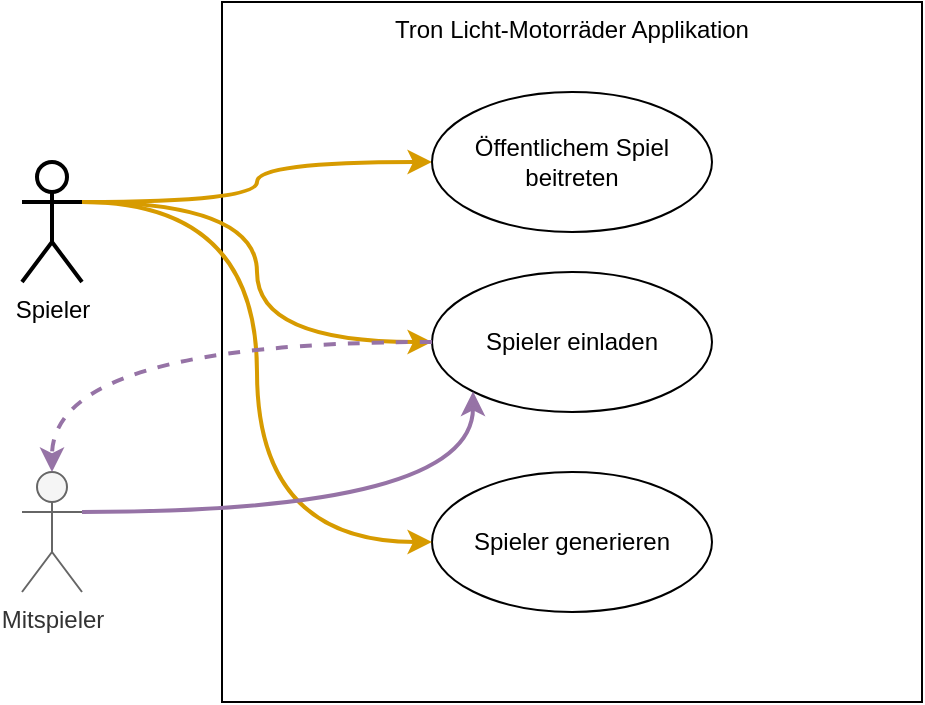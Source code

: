 <mxfile version="12.8.5" type="device"><diagram name="Page-1" id="e7e014a7-5840-1c2e-5031-d8a46d1fe8dd"><mxGraphModel dx="634" dy="504" grid="1" gridSize="10" guides="1" tooltips="1" connect="1" arrows="1" fold="1" page="1" pageScale="1" pageWidth="1169" pageHeight="826" background="#ffffff" math="0" shadow="0"><root><mxCell id="0"/><mxCell id="1" parent="0"/><mxCell id="d-ArgbBB44RaPC7uetYg-42" value="Tron Licht-Motorräder Applikation" style="whiteSpace=wrap;html=1;aspect=fixed;verticalAlign=top;" vertex="1" parent="1"><mxGeometry x="190" y="20" width="350" height="350" as="geometry"/></mxCell><mxCell id="d-ArgbBB44RaPC7uetYg-48" style="edgeStyle=orthogonalEdgeStyle;rounded=0;orthogonalLoop=1;jettySize=auto;html=1;curved=1;exitX=1;exitY=0.333;exitDx=0;exitDy=0;exitPerimeter=0;fillColor=#ffe6cc;strokeColor=#d79b00;strokeWidth=2;" edge="1" parent="1" source="d-ArgbBB44RaPC7uetYg-41" target="d-ArgbBB44RaPC7uetYg-43"><mxGeometry relative="1" as="geometry"><mxPoint x="120" y="90" as="sourcePoint"/></mxGeometry></mxCell><mxCell id="d-ArgbBB44RaPC7uetYg-41" value="Spieler" style="shape=umlActor;verticalLabelPosition=bottom;labelBackgroundColor=#ffffff;verticalAlign=top;html=1;outlineConnect=0;strokeWidth=2;" vertex="1" parent="1"><mxGeometry x="90" y="100" width="30" height="60" as="geometry"/></mxCell><mxCell id="d-ArgbBB44RaPC7uetYg-43" value="Öffentlichem Spiel beitreten" style="ellipse;whiteSpace=wrap;html=1;" vertex="1" parent="1"><mxGeometry x="295" y="65" width="140" height="70" as="geometry"/></mxCell><mxCell id="d-ArgbBB44RaPC7uetYg-44" value="Spieler einladen" style="ellipse;whiteSpace=wrap;html=1;" vertex="1" parent="1"><mxGeometry x="295" y="155" width="140" height="70" as="geometry"/></mxCell><mxCell id="d-ArgbBB44RaPC7uetYg-45" value="Spieler generieren" style="ellipse;whiteSpace=wrap;html=1;" vertex="1" parent="1"><mxGeometry x="295" y="255" width="140" height="70" as="geometry"/></mxCell><mxCell id="d-ArgbBB44RaPC7uetYg-47" value="Mitspieler" style="shape=umlActor;verticalLabelPosition=bottom;labelBackgroundColor=#ffffff;verticalAlign=top;html=1;outlineConnect=0;fillColor=#f5f5f5;strokeColor=#666666;fontColor=#333333;" vertex="1" parent="1"><mxGeometry x="90" y="255" width="30" height="60" as="geometry"/></mxCell><mxCell id="d-ArgbBB44RaPC7uetYg-49" style="edgeStyle=orthogonalEdgeStyle;rounded=0;orthogonalLoop=1;jettySize=auto;html=1;entryX=0;entryY=0.5;entryDx=0;entryDy=0;exitX=1;exitY=0.333;exitDx=0;exitDy=0;exitPerimeter=0;curved=1;fillColor=#ffe6cc;strokeColor=#d79b00;strokeWidth=2;" edge="1" parent="1" source="d-ArgbBB44RaPC7uetYg-41" target="d-ArgbBB44RaPC7uetYg-44"><mxGeometry relative="1" as="geometry"><mxPoint x="130" y="110" as="sourcePoint"/><mxPoint x="305" y="110" as="targetPoint"/></mxGeometry></mxCell><mxCell id="d-ArgbBB44RaPC7uetYg-50" style="edgeStyle=orthogonalEdgeStyle;rounded=0;orthogonalLoop=1;jettySize=auto;html=1;entryX=0;entryY=0.5;entryDx=0;entryDy=0;elbow=vertical;curved=1;exitX=1;exitY=0.333;exitDx=0;exitDy=0;exitPerimeter=0;fillColor=#ffe6cc;strokeColor=#d79b00;strokeWidth=2;" edge="1" parent="1" source="d-ArgbBB44RaPC7uetYg-41" target="d-ArgbBB44RaPC7uetYg-45"><mxGeometry relative="1" as="geometry"><mxPoint x="130" y="90" as="sourcePoint"/><mxPoint x="305" y="200" as="targetPoint"/></mxGeometry></mxCell><mxCell id="d-ArgbBB44RaPC7uetYg-51" style="edgeStyle=orthogonalEdgeStyle;rounded=0;orthogonalLoop=1;jettySize=auto;html=1;entryX=0.5;entryY=0;entryDx=0;entryDy=0;exitX=0;exitY=0.5;exitDx=0;exitDy=0;curved=1;entryPerimeter=0;dashed=1;fillColor=#e1d5e7;strokeColor=#9673a6;strokeWidth=2;" edge="1" parent="1" source="d-ArgbBB44RaPC7uetYg-44" target="d-ArgbBB44RaPC7uetYg-47"><mxGeometry relative="1" as="geometry"><mxPoint x="130" y="130" as="sourcePoint"/><mxPoint x="305" y="200" as="targetPoint"/></mxGeometry></mxCell><mxCell id="d-ArgbBB44RaPC7uetYg-52" style="edgeStyle=orthogonalEdgeStyle;rounded=0;orthogonalLoop=1;jettySize=auto;html=1;entryX=0;entryY=1;entryDx=0;entryDy=0;exitX=1;exitY=0.333;exitDx=0;exitDy=0;exitPerimeter=0;curved=1;fillColor=#e1d5e7;strokeColor=#9673a6;strokeWidth=2;" edge="1" parent="1" source="d-ArgbBB44RaPC7uetYg-47" target="d-ArgbBB44RaPC7uetYg-44"><mxGeometry relative="1" as="geometry"><mxPoint x="130" y="130" as="sourcePoint"/><mxPoint x="305" y="200" as="targetPoint"/></mxGeometry></mxCell></root></mxGraphModel></diagram></mxfile>